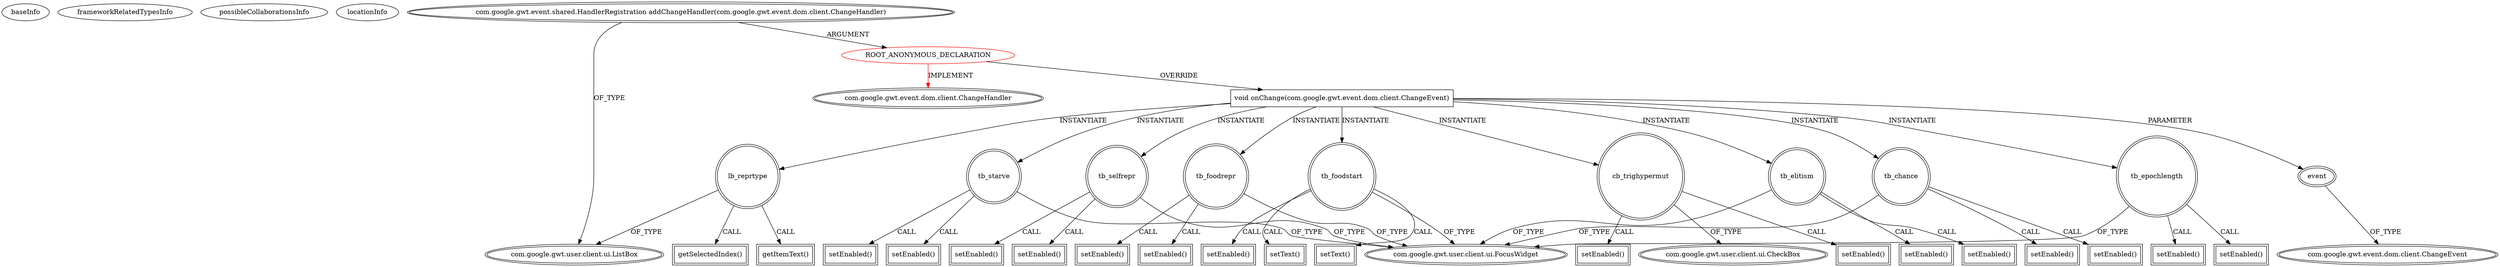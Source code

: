 digraph {
baseInfo[graphId=4505,category="extension_graph",isAnonymous=true,possibleRelation=false]
frameworkRelatedTypesInfo[0="com.google.gwt.event.dom.client.ChangeHandler"]
possibleCollaborationsInfo[]
locationInfo[projectName="spydon-esiade",filePath="/spydon-esiade/esiade-master/src/net/esiade/client/Esiade.java",contextSignature="void makeSettingsUI()",graphId="4505"]
0[label="ROOT_ANONYMOUS_DECLARATION",vertexType="ROOT_ANONYMOUS_DECLARATION",isFrameworkType=false,color=red]
1[label="com.google.gwt.event.dom.client.ChangeHandler",vertexType="FRAMEWORK_INTERFACE_TYPE",isFrameworkType=true,peripheries=2]
2[label="com.google.gwt.event.shared.HandlerRegistration addChangeHandler(com.google.gwt.event.dom.client.ChangeHandler)",vertexType="OUTSIDE_CALL",isFrameworkType=true,peripheries=2]
3[label="com.google.gwt.user.client.ui.ListBox",vertexType="FRAMEWORK_CLASS_TYPE",isFrameworkType=true,peripheries=2]
4[label="void onChange(com.google.gwt.event.dom.client.ChangeEvent)",vertexType="OVERRIDING_METHOD_DECLARATION",isFrameworkType=false,shape=box]
5[label="event",vertexType="PARAMETER_DECLARATION",isFrameworkType=true,peripheries=2]
6[label="com.google.gwt.event.dom.client.ChangeEvent",vertexType="FRAMEWORK_CLASS_TYPE",isFrameworkType=true,peripheries=2]
7[label="lb_reprtype",vertexType="VARIABLE_EXPRESION",isFrameworkType=true,peripheries=2,shape=circle]
8[label="getItemText()",vertexType="INSIDE_CALL",isFrameworkType=true,peripheries=2,shape=box]
11[label="getSelectedIndex()",vertexType="INSIDE_CALL",isFrameworkType=true,peripheries=2,shape=box]
12[label="tb_starve",vertexType="VARIABLE_EXPRESION",isFrameworkType=true,peripheries=2,shape=circle]
14[label="com.google.gwt.user.client.ui.FocusWidget",vertexType="FRAMEWORK_CLASS_TYPE",isFrameworkType=true,peripheries=2]
13[label="setEnabled()",vertexType="INSIDE_CALL",isFrameworkType=true,peripheries=2,shape=box]
15[label="tb_selfrepr",vertexType="VARIABLE_EXPRESION",isFrameworkType=true,peripheries=2,shape=circle]
16[label="setEnabled()",vertexType="INSIDE_CALL",isFrameworkType=true,peripheries=2,shape=box]
18[label="tb_foodrepr",vertexType="VARIABLE_EXPRESION",isFrameworkType=true,peripheries=2,shape=circle]
19[label="setEnabled()",vertexType="INSIDE_CALL",isFrameworkType=true,peripheries=2,shape=box]
21[label="tb_foodstart",vertexType="VARIABLE_EXPRESION",isFrameworkType=true,peripheries=2,shape=circle]
22[label="setEnabled()",vertexType="INSIDE_CALL",isFrameworkType=true,peripheries=2,shape=box]
24[label="cb_trighypermut",vertexType="VARIABLE_EXPRESION",isFrameworkType=true,peripheries=2,shape=circle]
26[label="com.google.gwt.user.client.ui.CheckBox",vertexType="FRAMEWORK_CLASS_TYPE",isFrameworkType=true,peripheries=2]
25[label="setEnabled()",vertexType="INSIDE_CALL",isFrameworkType=true,peripheries=2,shape=box]
28[label="setText()",vertexType="INSIDE_CALL",isFrameworkType=true,peripheries=2,shape=box]
29[label="tb_elitism",vertexType="VARIABLE_EXPRESION",isFrameworkType=true,peripheries=2,shape=circle]
30[label="setEnabled()",vertexType="INSIDE_CALL",isFrameworkType=true,peripheries=2,shape=box]
32[label="tb_chance",vertexType="VARIABLE_EXPRESION",isFrameworkType=true,peripheries=2,shape=circle]
33[label="setEnabled()",vertexType="INSIDE_CALL",isFrameworkType=true,peripheries=2,shape=box]
35[label="tb_epochlength",vertexType="VARIABLE_EXPRESION",isFrameworkType=true,peripheries=2,shape=circle]
36[label="setEnabled()",vertexType="INSIDE_CALL",isFrameworkType=true,peripheries=2,shape=box]
39[label="setEnabled()",vertexType="INSIDE_CALL",isFrameworkType=true,peripheries=2,shape=box]
41[label="setEnabled()",vertexType="INSIDE_CALL",isFrameworkType=true,peripheries=2,shape=box]
43[label="setEnabled()",vertexType="INSIDE_CALL",isFrameworkType=true,peripheries=2,shape=box]
45[label="setEnabled()",vertexType="INSIDE_CALL",isFrameworkType=true,peripheries=2,shape=box]
47[label="setEnabled()",vertexType="INSIDE_CALL",isFrameworkType=true,peripheries=2,shape=box]
49[label="setEnabled()",vertexType="INSIDE_CALL",isFrameworkType=true,peripheries=2,shape=box]
51[label="setEnabled()",vertexType="INSIDE_CALL",isFrameworkType=true,peripheries=2,shape=box]
53[label="setText()",vertexType="INSIDE_CALL",isFrameworkType=true,peripheries=2,shape=box]
0->1[label="IMPLEMENT",color=red]
2->0[label="ARGUMENT"]
2->3[label="OF_TYPE"]
0->4[label="OVERRIDE"]
5->6[label="OF_TYPE"]
4->5[label="PARAMETER"]
4->7[label="INSTANTIATE"]
7->3[label="OF_TYPE"]
7->8[label="CALL"]
7->11[label="CALL"]
4->12[label="INSTANTIATE"]
12->14[label="OF_TYPE"]
12->13[label="CALL"]
4->15[label="INSTANTIATE"]
15->14[label="OF_TYPE"]
15->16[label="CALL"]
4->18[label="INSTANTIATE"]
18->14[label="OF_TYPE"]
18->19[label="CALL"]
4->21[label="INSTANTIATE"]
21->14[label="OF_TYPE"]
21->22[label="CALL"]
4->24[label="INSTANTIATE"]
24->26[label="OF_TYPE"]
24->25[label="CALL"]
21->28[label="CALL"]
4->29[label="INSTANTIATE"]
29->14[label="OF_TYPE"]
29->30[label="CALL"]
4->32[label="INSTANTIATE"]
32->14[label="OF_TYPE"]
32->33[label="CALL"]
4->35[label="INSTANTIATE"]
35->14[label="OF_TYPE"]
35->36[label="CALL"]
12->39[label="CALL"]
15->41[label="CALL"]
18->43[label="CALL"]
29->45[label="CALL"]
32->47[label="CALL"]
35->49[label="CALL"]
24->51[label="CALL"]
21->53[label="CALL"]
}
